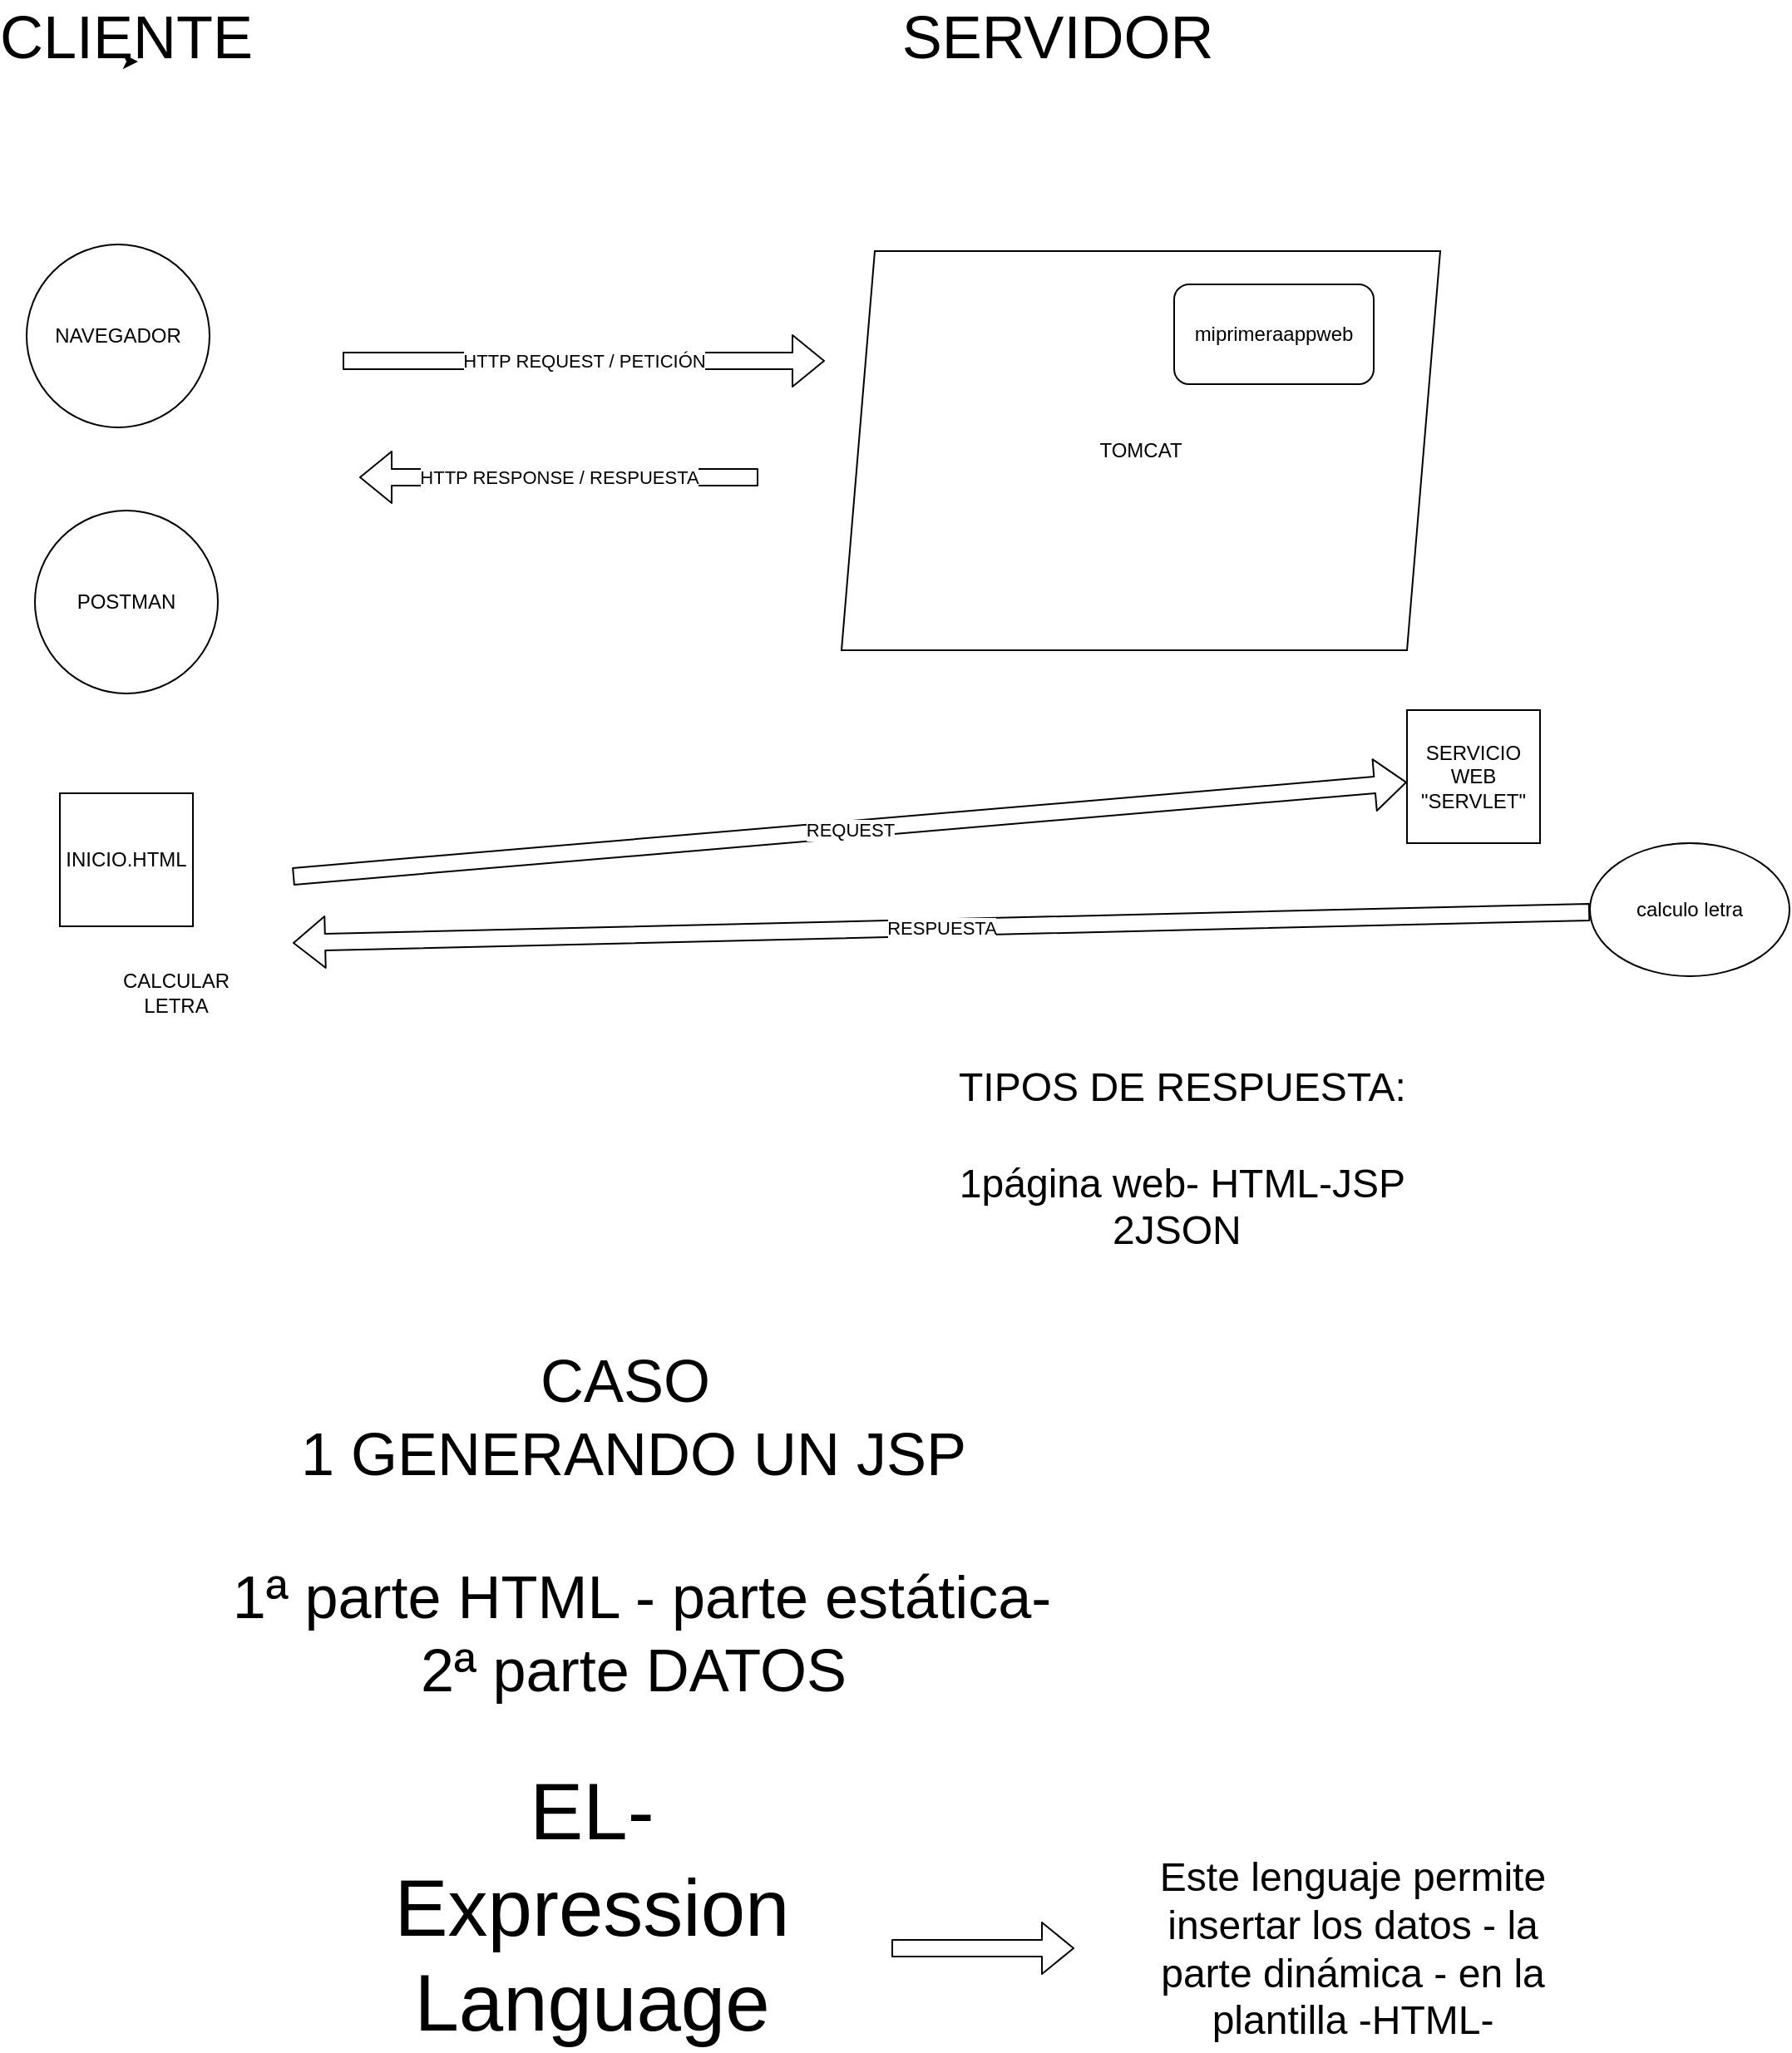 <mxfile version="14.6.13" type="device"><diagram id="6P8PhAfocTI1GcLKPbnU" name="Página-1"><mxGraphModel dx="1326" dy="806" grid="1" gridSize="10" guides="1" tooltips="1" connect="1" arrows="1" fold="1" page="1" pageScale="1" pageWidth="1169" pageHeight="827" math="0" shadow="0"><root><mxCell id="0"/><mxCell id="1" parent="0"/><mxCell id="B7eaFcCVL9gYEVNNhjA6-1" value="NAVEGADOR" style="ellipse;whiteSpace=wrap;html=1;aspect=fixed;" parent="1" vertex="1"><mxGeometry x="130" y="290" width="110" height="110" as="geometry"/></mxCell><mxCell id="B7eaFcCVL9gYEVNNhjA6-2" value="TOMCAT" style="shape=parallelogram;perimeter=parallelogramPerimeter;whiteSpace=wrap;html=1;fixedSize=1;" parent="1" vertex="1"><mxGeometry x="620" y="294" width="360" height="240" as="geometry"/></mxCell><mxCell id="B7eaFcCVL9gYEVNNhjA6-3" value="miprimeraappweb" style="rounded=1;whiteSpace=wrap;html=1;" parent="1" vertex="1"><mxGeometry x="820" y="314" width="120" height="60" as="geometry"/></mxCell><mxCell id="B7eaFcCVL9gYEVNNhjA6-4" value="POSTMAN" style="ellipse;whiteSpace=wrap;html=1;aspect=fixed;" parent="1" vertex="1"><mxGeometry x="135" y="450" width="110" height="110" as="geometry"/></mxCell><mxCell id="B7eaFcCVL9gYEVNNhjA6-5" value="&lt;font style=&quot;font-size: 36px&quot;&gt;CLIENTE&lt;/font&gt;" style="text;html=1;strokeColor=none;fillColor=none;align=center;verticalAlign=middle;whiteSpace=wrap;rounded=0;" parent="1" vertex="1"><mxGeometry x="160" y="150" width="60" height="30" as="geometry"/></mxCell><mxCell id="B7eaFcCVL9gYEVNNhjA6-6" value="&lt;font style=&quot;font-size: 36px&quot;&gt;SERVIDOR&lt;/font&gt;" style="text;html=1;strokeColor=none;fillColor=none;align=center;verticalAlign=middle;whiteSpace=wrap;rounded=0;" parent="1" vertex="1"><mxGeometry x="720" y="150" width="60" height="30" as="geometry"/></mxCell><mxCell id="B7eaFcCVL9gYEVNNhjA6-7" style="edgeStyle=orthogonalEdgeStyle;rounded=0;orthogonalLoop=1;jettySize=auto;html=1;exitX=0.5;exitY=1;exitDx=0;exitDy=0;entryX=0.617;entryY=0.967;entryDx=0;entryDy=0;entryPerimeter=0;" parent="1" source="B7eaFcCVL9gYEVNNhjA6-5" target="B7eaFcCVL9gYEVNNhjA6-5" edge="1"><mxGeometry relative="1" as="geometry"/></mxCell><mxCell id="B7eaFcCVL9gYEVNNhjA6-8" value="HTTP REQUEST / PETICIÓN" style="shape=flexArrow;endArrow=classic;html=1;" parent="1" edge="1"><mxGeometry width="50" height="50" relative="1" as="geometry"><mxPoint x="320" y="360" as="sourcePoint"/><mxPoint x="610" y="360" as="targetPoint"/></mxGeometry></mxCell><mxCell id="B7eaFcCVL9gYEVNNhjA6-9" value="HTTP RESPONSE / RESPUESTA" style="shape=flexArrow;endArrow=classic;html=1;" parent="1" edge="1"><mxGeometry width="50" height="50" relative="1" as="geometry"><mxPoint x="570" y="430" as="sourcePoint"/><mxPoint x="330" y="430" as="targetPoint"/></mxGeometry></mxCell><mxCell id="B7eaFcCVL9gYEVNNhjA6-11" value="INICIO.HTML" style="whiteSpace=wrap;html=1;aspect=fixed;" parent="1" vertex="1"><mxGeometry x="150" y="620" width="80" height="80" as="geometry"/></mxCell><mxCell id="B7eaFcCVL9gYEVNNhjA6-12" value="CALCULAR LETRA" style="text;html=1;strokeColor=none;fillColor=none;align=center;verticalAlign=middle;whiteSpace=wrap;rounded=0;" parent="1" vertex="1"><mxGeometry x="200" y="730" width="40" height="20" as="geometry"/></mxCell><mxCell id="B7eaFcCVL9gYEVNNhjA6-13" value="REQUEST" style="shape=flexArrow;endArrow=classic;html=1;" parent="1" target="B7eaFcCVL9gYEVNNhjA6-14" edge="1"><mxGeometry width="50" height="50" relative="1" as="geometry"><mxPoint x="290" y="670" as="sourcePoint"/><mxPoint x="730" y="580" as="targetPoint"/></mxGeometry></mxCell><mxCell id="B7eaFcCVL9gYEVNNhjA6-14" value="SERVICIO&lt;br&gt;WEB&lt;br&gt;&quot;SERVLET&quot;" style="whiteSpace=wrap;html=1;aspect=fixed;" parent="1" vertex="1"><mxGeometry x="960" y="570" width="80" height="80" as="geometry"/></mxCell><mxCell id="B7eaFcCVL9gYEVNNhjA6-15" value="calculo letra" style="ellipse;whiteSpace=wrap;html=1;" parent="1" vertex="1"><mxGeometry x="1070" y="650" width="120" height="80" as="geometry"/></mxCell><mxCell id="B7eaFcCVL9gYEVNNhjA6-16" value="RESPUESTA" style="shape=flexArrow;endArrow=classic;html=1;" parent="1" source="B7eaFcCVL9gYEVNNhjA6-15" edge="1"><mxGeometry width="50" height="50" relative="1" as="geometry"><mxPoint x="690" y="660" as="sourcePoint"/><mxPoint x="290" y="710" as="targetPoint"/></mxGeometry></mxCell><mxCell id="1_NOx4-jGeXZlVIJatJE-2" value="&lt;font style=&quot;font-size: 24px&quot;&gt;TIPOS DE RESPUESTA:&lt;br&gt;&lt;br&gt;1página web- HTML-JSP&lt;br&gt;2JSON&amp;nbsp;&lt;/font&gt;" style="text;html=1;strokeColor=none;fillColor=none;align=center;verticalAlign=middle;whiteSpace=wrap;rounded=0;" parent="1" vertex="1"><mxGeometry x="640" y="810" width="370" height="60" as="geometry"/></mxCell><mxCell id="4TGCoqeUO4XuC2icPOnQ-1" value="&lt;font style=&quot;font-size: 36px&quot;&gt;CASO&lt;br&gt;&amp;nbsp;1 GENERANDO UN JSP&lt;/font&gt;" style="text;html=1;strokeColor=none;fillColor=none;align=center;verticalAlign=middle;whiteSpace=wrap;rounded=0;" vertex="1" parent="1"><mxGeometry x="230" y="970" width="520" height="50" as="geometry"/></mxCell><mxCell id="4TGCoqeUO4XuC2icPOnQ-2" value="&lt;span style=&quot;font-size: 36px&quot;&gt;1ª parte HTML - parte estática-&lt;br&gt;&lt;/span&gt;&lt;span style=&quot;font-size: 36px&quot;&gt;2ª parte DATOS&amp;nbsp;&lt;/span&gt;&lt;span style=&quot;font-size: 36px&quot;&gt;&lt;br&gt;&lt;/span&gt;" style="text;html=1;strokeColor=none;fillColor=none;align=center;verticalAlign=middle;whiteSpace=wrap;rounded=0;" vertex="1" parent="1"><mxGeometry x="240" y="1100" width="520" height="50" as="geometry"/></mxCell><mxCell id="4TGCoqeUO4XuC2icPOnQ-3" value="&lt;font style=&quot;font-size: 48px&quot;&gt;EL- Expression Language&lt;/font&gt;" style="text;html=1;strokeColor=none;fillColor=none;align=center;verticalAlign=middle;whiteSpace=wrap;rounded=0;" vertex="1" parent="1"><mxGeometry x="450" y="1280" width="40" height="20" as="geometry"/></mxCell><mxCell id="4TGCoqeUO4XuC2icPOnQ-4" value="&lt;font style=&quot;font-size: 24px&quot;&gt;Este lenguaje permite&lt;br&gt;&lt;/font&gt;&lt;font style=&quot;font-size: 24px&quot;&gt;insertar los datos - la parte dinámica - en la plantilla -HTML-&lt;/font&gt;" style="text;html=1;strokeColor=none;fillColor=none;align=center;verticalAlign=middle;whiteSpace=wrap;rounded=0;" vertex="1" parent="1"><mxGeometry x="805" y="1270" width="245" height="90" as="geometry"/></mxCell><mxCell id="4TGCoqeUO4XuC2icPOnQ-6" value="" style="shape=flexArrow;endArrow=classic;html=1;" edge="1" parent="1"><mxGeometry width="50" height="50" relative="1" as="geometry"><mxPoint x="650" y="1314.5" as="sourcePoint"/><mxPoint x="760" y="1314.5" as="targetPoint"/></mxGeometry></mxCell></root></mxGraphModel></diagram></mxfile>